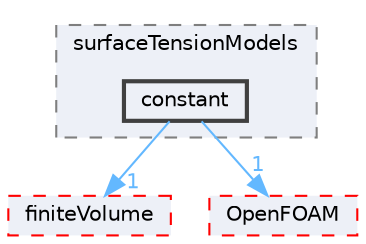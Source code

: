 digraph "src/transportModels/interfaceProperties/surfaceTensionModels/constant"
{
 // LATEX_PDF_SIZE
  bgcolor="transparent";
  edge [fontname=Helvetica,fontsize=10,labelfontname=Helvetica,labelfontsize=10];
  node [fontname=Helvetica,fontsize=10,shape=box,height=0.2,width=0.4];
  compound=true
  subgraph clusterdir_dc92906025d300e07c2d328d2da6891d {
    graph [ bgcolor="#edf0f7", pencolor="grey50", label="surfaceTensionModels", fontname=Helvetica,fontsize=10 style="filled,dashed", URL="dir_dc92906025d300e07c2d328d2da6891d.html",tooltip=""]
  dir_8888a23d3d0cfdf0488b89bf0ff98a9a [label="constant", fillcolor="#edf0f7", color="grey25", style="filled,bold", URL="dir_8888a23d3d0cfdf0488b89bf0ff98a9a.html",tooltip=""];
  }
  dir_9bd15774b555cf7259a6fa18f99fe99b [label="finiteVolume", fillcolor="#edf0f7", color="red", style="filled,dashed", URL="dir_9bd15774b555cf7259a6fa18f99fe99b.html",tooltip=""];
  dir_c5473ff19b20e6ec4dfe5c310b3778a8 [label="OpenFOAM", fillcolor="#edf0f7", color="red", style="filled,dashed", URL="dir_c5473ff19b20e6ec4dfe5c310b3778a8.html",tooltip=""];
  dir_8888a23d3d0cfdf0488b89bf0ff98a9a->dir_9bd15774b555cf7259a6fa18f99fe99b [headlabel="1", labeldistance=1.5 headhref="dir_000615_001387.html" href="dir_000615_001387.html" color="steelblue1" fontcolor="steelblue1"];
  dir_8888a23d3d0cfdf0488b89bf0ff98a9a->dir_c5473ff19b20e6ec4dfe5c310b3778a8 [headlabel="1", labeldistance=1.5 headhref="dir_000615_002695.html" href="dir_000615_002695.html" color="steelblue1" fontcolor="steelblue1"];
}
